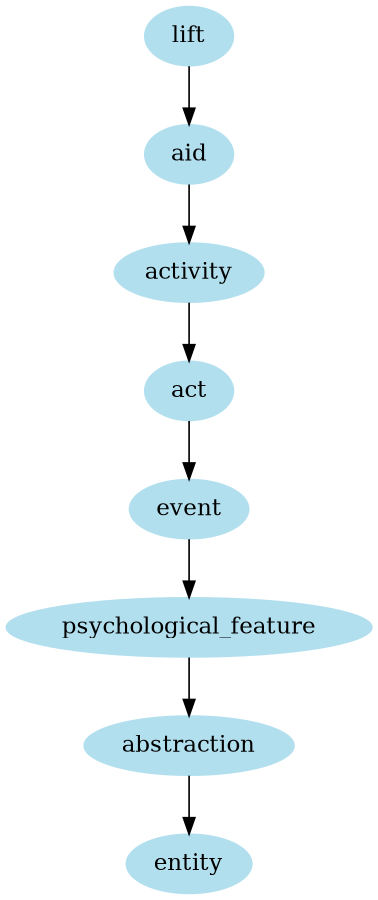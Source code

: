 digraph unix {
	node [color=lightblue2 style=filled]
	size="6,6"
	lift -> aid
	aid -> activity
	activity -> act
	act -> event
	event -> psychological_feature
	psychological_feature -> abstraction
	abstraction -> entity
}
